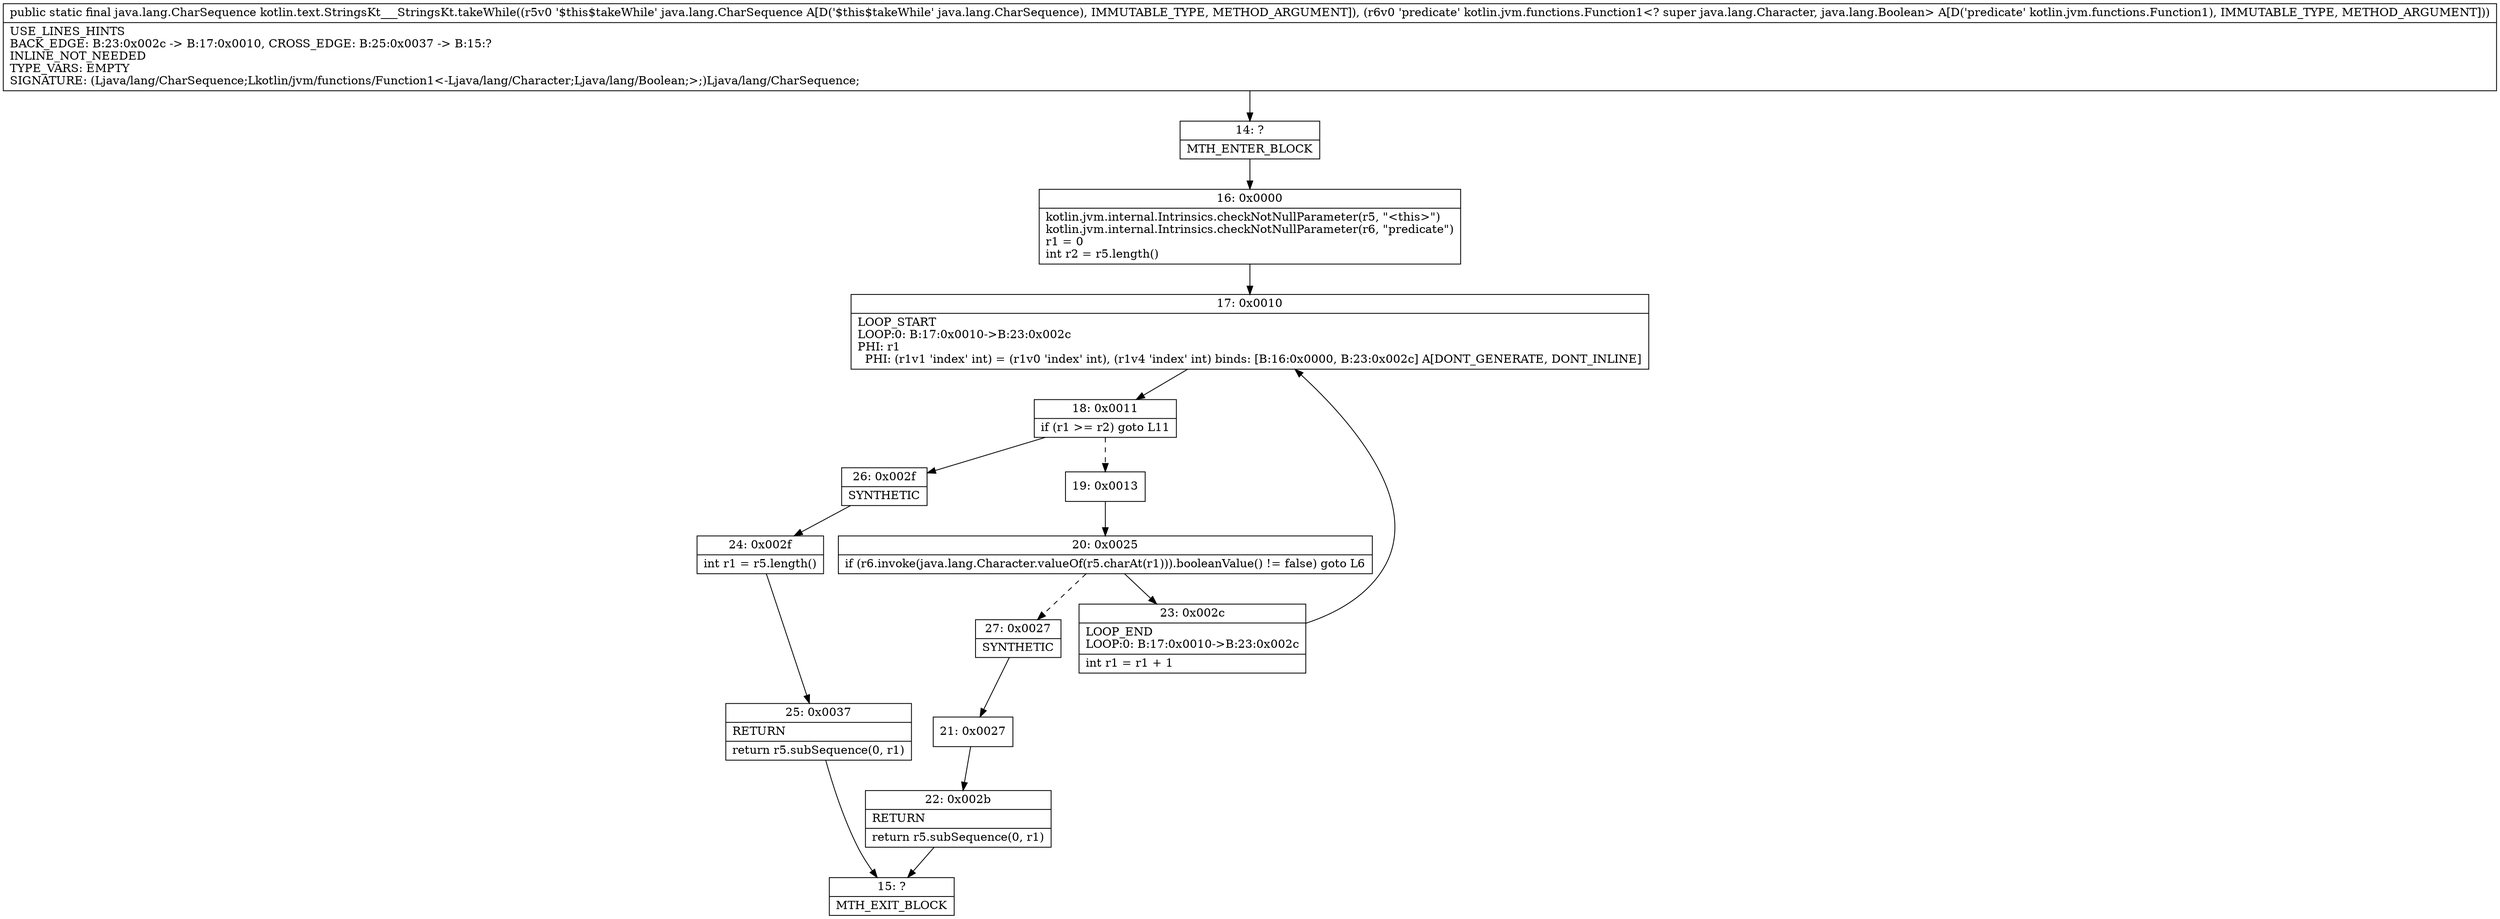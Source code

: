 digraph "CFG forkotlin.text.StringsKt___StringsKt.takeWhile(Ljava\/lang\/CharSequence;Lkotlin\/jvm\/functions\/Function1;)Ljava\/lang\/CharSequence;" {
Node_14 [shape=record,label="{14\:\ ?|MTH_ENTER_BLOCK\l}"];
Node_16 [shape=record,label="{16\:\ 0x0000|kotlin.jvm.internal.Intrinsics.checkNotNullParameter(r5, \"\<this\>\")\lkotlin.jvm.internal.Intrinsics.checkNotNullParameter(r6, \"predicate\")\lr1 = 0\lint r2 = r5.length()\l}"];
Node_17 [shape=record,label="{17\:\ 0x0010|LOOP_START\lLOOP:0: B:17:0x0010\-\>B:23:0x002c\lPHI: r1 \l  PHI: (r1v1 'index' int) = (r1v0 'index' int), (r1v4 'index' int) binds: [B:16:0x0000, B:23:0x002c] A[DONT_GENERATE, DONT_INLINE]\l}"];
Node_18 [shape=record,label="{18\:\ 0x0011|if (r1 \>= r2) goto L11\l}"];
Node_19 [shape=record,label="{19\:\ 0x0013}"];
Node_20 [shape=record,label="{20\:\ 0x0025|if (r6.invoke(java.lang.Character.valueOf(r5.charAt(r1))).booleanValue() != false) goto L6\l}"];
Node_23 [shape=record,label="{23\:\ 0x002c|LOOP_END\lLOOP:0: B:17:0x0010\-\>B:23:0x002c\l|int r1 = r1 + 1\l}"];
Node_27 [shape=record,label="{27\:\ 0x0027|SYNTHETIC\l}"];
Node_21 [shape=record,label="{21\:\ 0x0027}"];
Node_22 [shape=record,label="{22\:\ 0x002b|RETURN\l|return r5.subSequence(0, r1)\l}"];
Node_15 [shape=record,label="{15\:\ ?|MTH_EXIT_BLOCK\l}"];
Node_26 [shape=record,label="{26\:\ 0x002f|SYNTHETIC\l}"];
Node_24 [shape=record,label="{24\:\ 0x002f|int r1 = r5.length()\l}"];
Node_25 [shape=record,label="{25\:\ 0x0037|RETURN\l|return r5.subSequence(0, r1)\l}"];
MethodNode[shape=record,label="{public static final java.lang.CharSequence kotlin.text.StringsKt___StringsKt.takeWhile((r5v0 '$this$takeWhile' java.lang.CharSequence A[D('$this$takeWhile' java.lang.CharSequence), IMMUTABLE_TYPE, METHOD_ARGUMENT]), (r6v0 'predicate' kotlin.jvm.functions.Function1\<? super java.lang.Character, java.lang.Boolean\> A[D('predicate' kotlin.jvm.functions.Function1), IMMUTABLE_TYPE, METHOD_ARGUMENT]))  | USE_LINES_HINTS\lBACK_EDGE: B:23:0x002c \-\> B:17:0x0010, CROSS_EDGE: B:25:0x0037 \-\> B:15:?\lINLINE_NOT_NEEDED\lTYPE_VARS: EMPTY\lSIGNATURE: (Ljava\/lang\/CharSequence;Lkotlin\/jvm\/functions\/Function1\<\-Ljava\/lang\/Character;Ljava\/lang\/Boolean;\>;)Ljava\/lang\/CharSequence;\l}"];
MethodNode -> Node_14;Node_14 -> Node_16;
Node_16 -> Node_17;
Node_17 -> Node_18;
Node_18 -> Node_19[style=dashed];
Node_18 -> Node_26;
Node_19 -> Node_20;
Node_20 -> Node_23;
Node_20 -> Node_27[style=dashed];
Node_23 -> Node_17;
Node_27 -> Node_21;
Node_21 -> Node_22;
Node_22 -> Node_15;
Node_26 -> Node_24;
Node_24 -> Node_25;
Node_25 -> Node_15;
}

